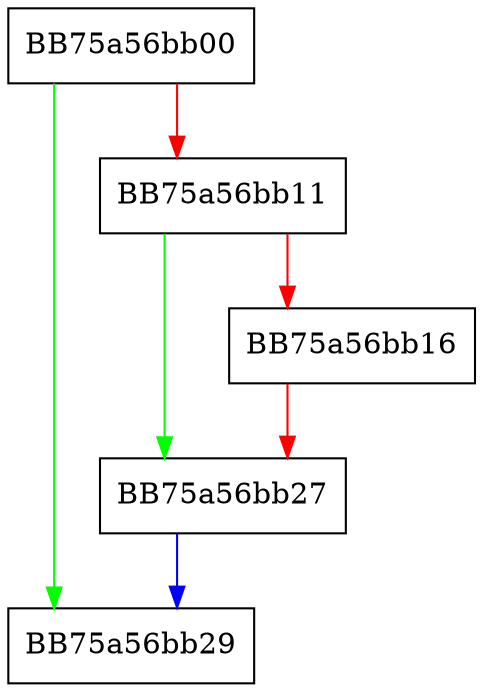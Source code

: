 digraph Release {
  node [shape="box"];
  graph [splines=ortho];
  BB75a56bb00 -> BB75a56bb29 [color="green"];
  BB75a56bb00 -> BB75a56bb11 [color="red"];
  BB75a56bb11 -> BB75a56bb27 [color="green"];
  BB75a56bb11 -> BB75a56bb16 [color="red"];
  BB75a56bb16 -> BB75a56bb27 [color="red"];
  BB75a56bb27 -> BB75a56bb29 [color="blue"];
}
